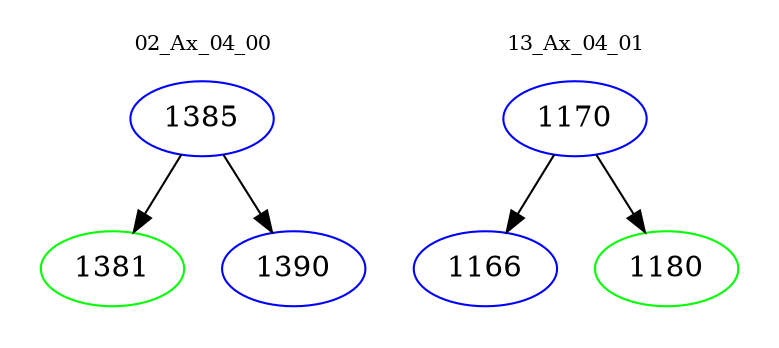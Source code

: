 digraph{
subgraph cluster_0 {
color = white
label = "02_Ax_04_00";
fontsize=10;
T0_1385 [label="1385", color="blue"]
T0_1385 -> T0_1381 [color="black"]
T0_1381 [label="1381", color="green"]
T0_1385 -> T0_1390 [color="black"]
T0_1390 [label="1390", color="blue"]
}
subgraph cluster_1 {
color = white
label = "13_Ax_04_01";
fontsize=10;
T1_1170 [label="1170", color="blue"]
T1_1170 -> T1_1166 [color="black"]
T1_1166 [label="1166", color="blue"]
T1_1170 -> T1_1180 [color="black"]
T1_1180 [label="1180", color="green"]
}
}
